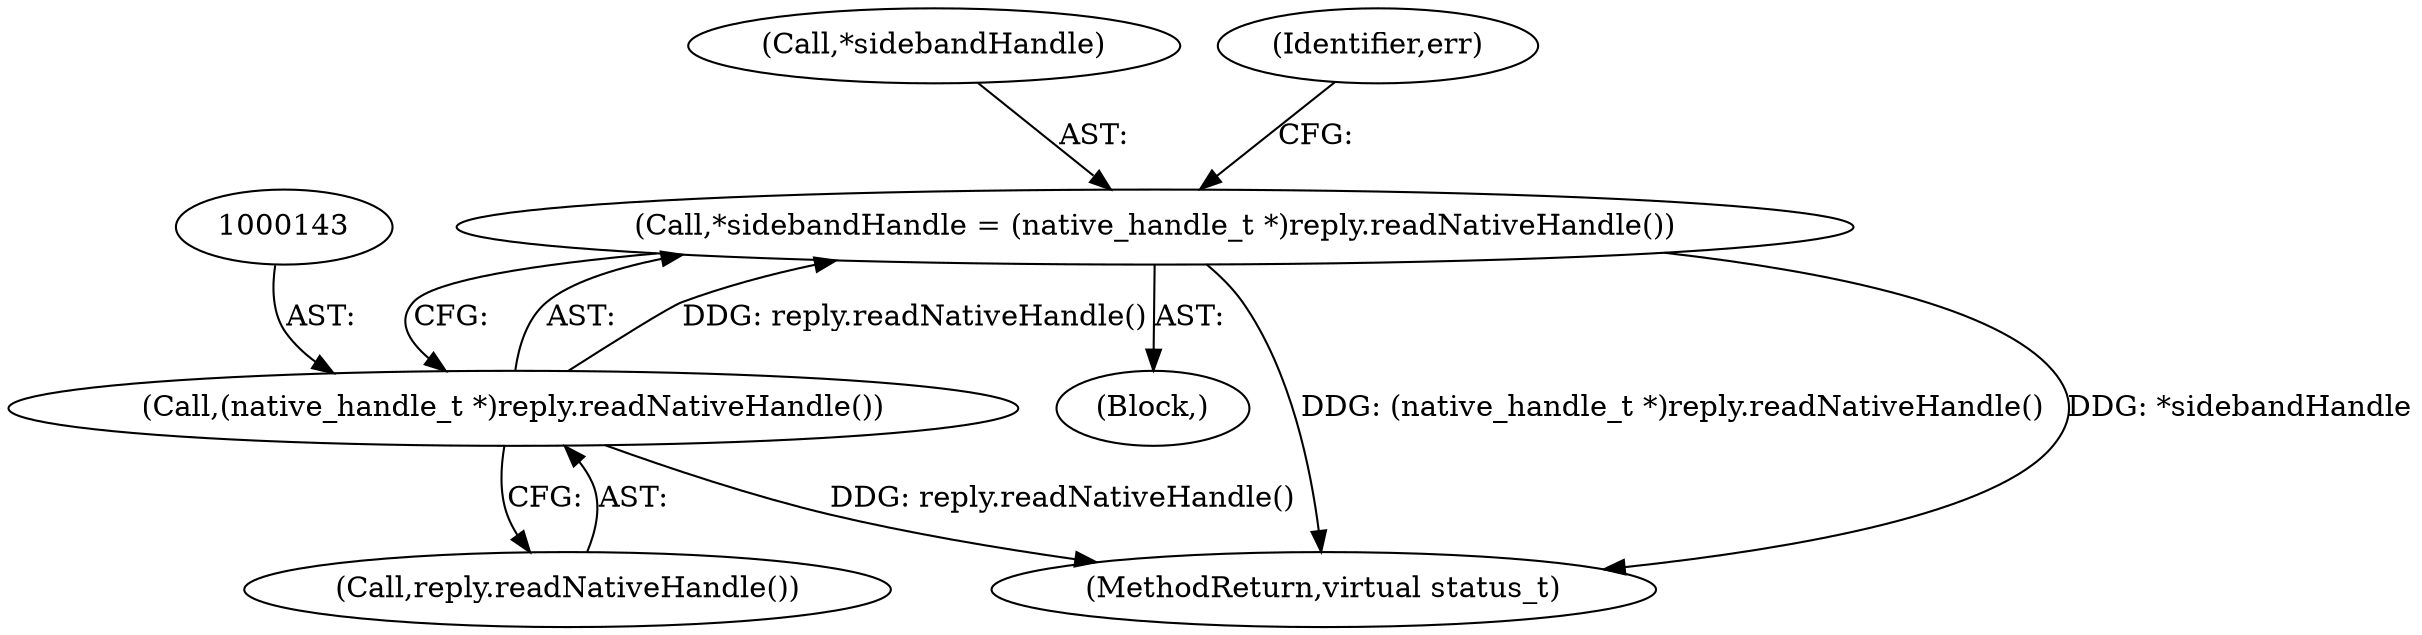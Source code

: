 digraph "0_Android_25be9ac20db51044e1b09ca67906355e4f328d48@pointer" {
"1000139" [label="(Call,*sidebandHandle = (native_handle_t *)reply.readNativeHandle())"];
"1000142" [label="(Call,(native_handle_t *)reply.readNativeHandle())"];
"1000140" [label="(Call,*sidebandHandle)"];
"1000138" [label="(Block,)"];
"1000146" [label="(Identifier,err)"];
"1000144" [label="(Call,reply.readNativeHandle())"];
"1000139" [label="(Call,*sidebandHandle = (native_handle_t *)reply.readNativeHandle())"];
"1000147" [label="(MethodReturn,virtual status_t)"];
"1000142" [label="(Call,(native_handle_t *)reply.readNativeHandle())"];
"1000139" -> "1000138"  [label="AST: "];
"1000139" -> "1000142"  [label="CFG: "];
"1000140" -> "1000139"  [label="AST: "];
"1000142" -> "1000139"  [label="AST: "];
"1000146" -> "1000139"  [label="CFG: "];
"1000139" -> "1000147"  [label="DDG: (native_handle_t *)reply.readNativeHandle()"];
"1000139" -> "1000147"  [label="DDG: *sidebandHandle"];
"1000142" -> "1000139"  [label="DDG: reply.readNativeHandle()"];
"1000142" -> "1000144"  [label="CFG: "];
"1000143" -> "1000142"  [label="AST: "];
"1000144" -> "1000142"  [label="AST: "];
"1000142" -> "1000147"  [label="DDG: reply.readNativeHandle()"];
}
